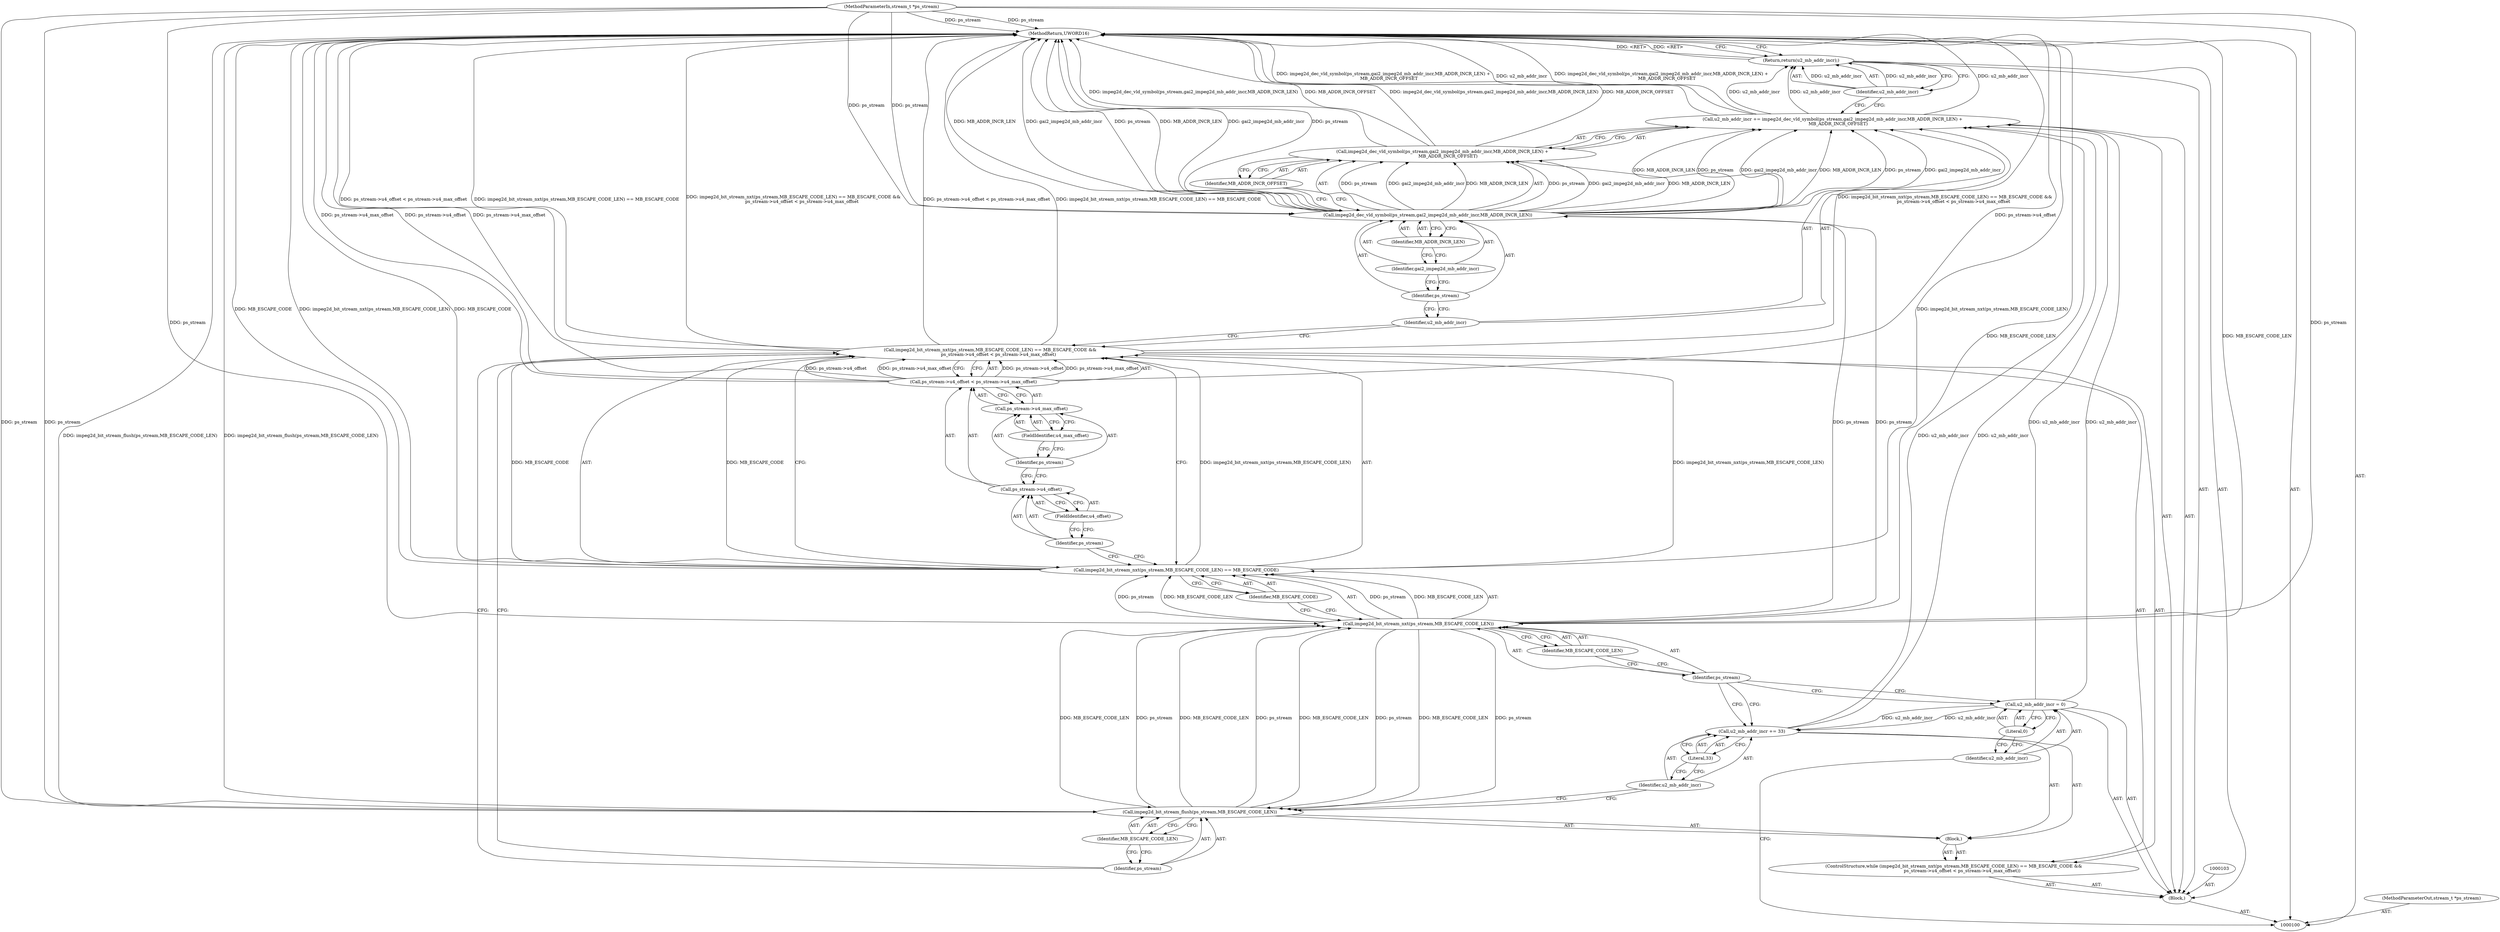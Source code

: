 digraph "0_Android_ffab15eb80630dc799eb410855c93525b75233c3_10" {
"1000138" [label="(MethodReturn,UWORD16)"];
"1000101" [label="(MethodParameterIn,stream_t *ps_stream)"];
"1000196" [label="(MethodParameterOut,stream_t *ps_stream)"];
"1000130" [label="(Call,impeg2d_dec_vld_symbol(ps_stream,gai2_impeg2d_mb_addr_incr,MB_ADDR_INCR_LEN) +\n        MB_ADDR_INCR_OFFSET)"];
"1000131" [label="(Call,impeg2d_dec_vld_symbol(ps_stream,gai2_impeg2d_mb_addr_incr,MB_ADDR_INCR_LEN))"];
"1000128" [label="(Call,u2_mb_addr_incr += impeg2d_dec_vld_symbol(ps_stream,gai2_impeg2d_mb_addr_incr,MB_ADDR_INCR_LEN) +\n        MB_ADDR_INCR_OFFSET)"];
"1000129" [label="(Identifier,u2_mb_addr_incr)"];
"1000132" [label="(Identifier,ps_stream)"];
"1000133" [label="(Identifier,gai2_impeg2d_mb_addr_incr)"];
"1000134" [label="(Identifier,MB_ADDR_INCR_LEN)"];
"1000135" [label="(Identifier,MB_ADDR_INCR_OFFSET)"];
"1000136" [label="(Return,return(u2_mb_addr_incr);)"];
"1000137" [label="(Identifier,u2_mb_addr_incr)"];
"1000102" [label="(Block,)"];
"1000104" [label="(Call,u2_mb_addr_incr = 0)"];
"1000105" [label="(Identifier,u2_mb_addr_incr)"];
"1000106" [label="(Literal,0)"];
"1000108" [label="(Call,impeg2d_bit_stream_nxt(ps_stream,MB_ESCAPE_CODE_LEN) == MB_ESCAPE_CODE &&\n            ps_stream->u4_offset < ps_stream->u4_max_offset)"];
"1000109" [label="(Call,impeg2d_bit_stream_nxt(ps_stream,MB_ESCAPE_CODE_LEN) == MB_ESCAPE_CODE)"];
"1000110" [label="(Call,impeg2d_bit_stream_nxt(ps_stream,MB_ESCAPE_CODE_LEN))"];
"1000111" [label="(Identifier,ps_stream)"];
"1000107" [label="(ControlStructure,while (impeg2d_bit_stream_nxt(ps_stream,MB_ESCAPE_CODE_LEN) == MB_ESCAPE_CODE &&\n            ps_stream->u4_offset < ps_stream->u4_max_offset))"];
"1000112" [label="(Identifier,MB_ESCAPE_CODE_LEN)"];
"1000113" [label="(Identifier,MB_ESCAPE_CODE)"];
"1000114" [label="(Call,ps_stream->u4_offset < ps_stream->u4_max_offset)"];
"1000115" [label="(Call,ps_stream->u4_offset)"];
"1000116" [label="(Identifier,ps_stream)"];
"1000117" [label="(FieldIdentifier,u4_offset)"];
"1000118" [label="(Call,ps_stream->u4_max_offset)"];
"1000119" [label="(Identifier,ps_stream)"];
"1000120" [label="(FieldIdentifier,u4_max_offset)"];
"1000121" [label="(Block,)"];
"1000123" [label="(Identifier,ps_stream)"];
"1000124" [label="(Identifier,MB_ESCAPE_CODE_LEN)"];
"1000122" [label="(Call,impeg2d_bit_stream_flush(ps_stream,MB_ESCAPE_CODE_LEN))"];
"1000127" [label="(Literal,33)"];
"1000125" [label="(Call,u2_mb_addr_incr += 33)"];
"1000126" [label="(Identifier,u2_mb_addr_incr)"];
"1000138" -> "1000100"  [label="AST: "];
"1000138" -> "1000136"  [label="CFG: "];
"1000136" -> "1000138"  [label="DDG: <RET>"];
"1000128" -> "1000138"  [label="DDG: impeg2d_dec_vld_symbol(ps_stream,gai2_impeg2d_mb_addr_incr,MB_ADDR_INCR_LEN) +\n        MB_ADDR_INCR_OFFSET"];
"1000128" -> "1000138"  [label="DDG: u2_mb_addr_incr"];
"1000108" -> "1000138"  [label="DDG: impeg2d_bit_stream_nxt(ps_stream,MB_ESCAPE_CODE_LEN) == MB_ESCAPE_CODE &&\n            ps_stream->u4_offset < ps_stream->u4_max_offset"];
"1000108" -> "1000138"  [label="DDG: ps_stream->u4_offset < ps_stream->u4_max_offset"];
"1000108" -> "1000138"  [label="DDG: impeg2d_bit_stream_nxt(ps_stream,MB_ESCAPE_CODE_LEN) == MB_ESCAPE_CODE"];
"1000131" -> "1000138"  [label="DDG: ps_stream"];
"1000131" -> "1000138"  [label="DDG: MB_ADDR_INCR_LEN"];
"1000131" -> "1000138"  [label="DDG: gai2_impeg2d_mb_addr_incr"];
"1000114" -> "1000138"  [label="DDG: ps_stream->u4_offset"];
"1000114" -> "1000138"  [label="DDG: ps_stream->u4_max_offset"];
"1000122" -> "1000138"  [label="DDG: impeg2d_bit_stream_flush(ps_stream,MB_ESCAPE_CODE_LEN)"];
"1000130" -> "1000138"  [label="DDG: impeg2d_dec_vld_symbol(ps_stream,gai2_impeg2d_mb_addr_incr,MB_ADDR_INCR_LEN)"];
"1000130" -> "1000138"  [label="DDG: MB_ADDR_INCR_OFFSET"];
"1000110" -> "1000138"  [label="DDG: MB_ESCAPE_CODE_LEN"];
"1000109" -> "1000138"  [label="DDG: MB_ESCAPE_CODE"];
"1000109" -> "1000138"  [label="DDG: impeg2d_bit_stream_nxt(ps_stream,MB_ESCAPE_CODE_LEN)"];
"1000101" -> "1000138"  [label="DDG: ps_stream"];
"1000101" -> "1000100"  [label="AST: "];
"1000101" -> "1000138"  [label="DDG: ps_stream"];
"1000101" -> "1000110"  [label="DDG: ps_stream"];
"1000101" -> "1000122"  [label="DDG: ps_stream"];
"1000101" -> "1000131"  [label="DDG: ps_stream"];
"1000196" -> "1000100"  [label="AST: "];
"1000130" -> "1000128"  [label="AST: "];
"1000130" -> "1000135"  [label="CFG: "];
"1000131" -> "1000130"  [label="AST: "];
"1000135" -> "1000130"  [label="AST: "];
"1000128" -> "1000130"  [label="CFG: "];
"1000130" -> "1000138"  [label="DDG: impeg2d_dec_vld_symbol(ps_stream,gai2_impeg2d_mb_addr_incr,MB_ADDR_INCR_LEN)"];
"1000130" -> "1000138"  [label="DDG: MB_ADDR_INCR_OFFSET"];
"1000131" -> "1000130"  [label="DDG: ps_stream"];
"1000131" -> "1000130"  [label="DDG: gai2_impeg2d_mb_addr_incr"];
"1000131" -> "1000130"  [label="DDG: MB_ADDR_INCR_LEN"];
"1000131" -> "1000130"  [label="AST: "];
"1000131" -> "1000134"  [label="CFG: "];
"1000132" -> "1000131"  [label="AST: "];
"1000133" -> "1000131"  [label="AST: "];
"1000134" -> "1000131"  [label="AST: "];
"1000135" -> "1000131"  [label="CFG: "];
"1000131" -> "1000138"  [label="DDG: ps_stream"];
"1000131" -> "1000138"  [label="DDG: MB_ADDR_INCR_LEN"];
"1000131" -> "1000138"  [label="DDG: gai2_impeg2d_mb_addr_incr"];
"1000131" -> "1000128"  [label="DDG: ps_stream"];
"1000131" -> "1000128"  [label="DDG: gai2_impeg2d_mb_addr_incr"];
"1000131" -> "1000128"  [label="DDG: MB_ADDR_INCR_LEN"];
"1000131" -> "1000130"  [label="DDG: ps_stream"];
"1000131" -> "1000130"  [label="DDG: gai2_impeg2d_mb_addr_incr"];
"1000131" -> "1000130"  [label="DDG: MB_ADDR_INCR_LEN"];
"1000110" -> "1000131"  [label="DDG: ps_stream"];
"1000101" -> "1000131"  [label="DDG: ps_stream"];
"1000128" -> "1000102"  [label="AST: "];
"1000128" -> "1000130"  [label="CFG: "];
"1000129" -> "1000128"  [label="AST: "];
"1000130" -> "1000128"  [label="AST: "];
"1000137" -> "1000128"  [label="CFG: "];
"1000128" -> "1000138"  [label="DDG: impeg2d_dec_vld_symbol(ps_stream,gai2_impeg2d_mb_addr_incr,MB_ADDR_INCR_LEN) +\n        MB_ADDR_INCR_OFFSET"];
"1000128" -> "1000138"  [label="DDG: u2_mb_addr_incr"];
"1000131" -> "1000128"  [label="DDG: ps_stream"];
"1000131" -> "1000128"  [label="DDG: gai2_impeg2d_mb_addr_incr"];
"1000131" -> "1000128"  [label="DDG: MB_ADDR_INCR_LEN"];
"1000125" -> "1000128"  [label="DDG: u2_mb_addr_incr"];
"1000104" -> "1000128"  [label="DDG: u2_mb_addr_incr"];
"1000128" -> "1000136"  [label="DDG: u2_mb_addr_incr"];
"1000129" -> "1000128"  [label="AST: "];
"1000129" -> "1000108"  [label="CFG: "];
"1000132" -> "1000129"  [label="CFG: "];
"1000132" -> "1000131"  [label="AST: "];
"1000132" -> "1000129"  [label="CFG: "];
"1000133" -> "1000132"  [label="CFG: "];
"1000133" -> "1000131"  [label="AST: "];
"1000133" -> "1000132"  [label="CFG: "];
"1000134" -> "1000133"  [label="CFG: "];
"1000134" -> "1000131"  [label="AST: "];
"1000134" -> "1000133"  [label="CFG: "];
"1000131" -> "1000134"  [label="CFG: "];
"1000135" -> "1000130"  [label="AST: "];
"1000135" -> "1000131"  [label="CFG: "];
"1000130" -> "1000135"  [label="CFG: "];
"1000136" -> "1000102"  [label="AST: "];
"1000136" -> "1000137"  [label="CFG: "];
"1000137" -> "1000136"  [label="AST: "];
"1000138" -> "1000136"  [label="CFG: "];
"1000136" -> "1000138"  [label="DDG: <RET>"];
"1000137" -> "1000136"  [label="DDG: u2_mb_addr_incr"];
"1000128" -> "1000136"  [label="DDG: u2_mb_addr_incr"];
"1000137" -> "1000136"  [label="AST: "];
"1000137" -> "1000128"  [label="CFG: "];
"1000136" -> "1000137"  [label="CFG: "];
"1000137" -> "1000136"  [label="DDG: u2_mb_addr_incr"];
"1000102" -> "1000100"  [label="AST: "];
"1000103" -> "1000102"  [label="AST: "];
"1000104" -> "1000102"  [label="AST: "];
"1000107" -> "1000102"  [label="AST: "];
"1000128" -> "1000102"  [label="AST: "];
"1000136" -> "1000102"  [label="AST: "];
"1000104" -> "1000102"  [label="AST: "];
"1000104" -> "1000106"  [label="CFG: "];
"1000105" -> "1000104"  [label="AST: "];
"1000106" -> "1000104"  [label="AST: "];
"1000111" -> "1000104"  [label="CFG: "];
"1000104" -> "1000125"  [label="DDG: u2_mb_addr_incr"];
"1000104" -> "1000128"  [label="DDG: u2_mb_addr_incr"];
"1000105" -> "1000104"  [label="AST: "];
"1000105" -> "1000100"  [label="CFG: "];
"1000106" -> "1000105"  [label="CFG: "];
"1000106" -> "1000104"  [label="AST: "];
"1000106" -> "1000105"  [label="CFG: "];
"1000104" -> "1000106"  [label="CFG: "];
"1000108" -> "1000107"  [label="AST: "];
"1000108" -> "1000109"  [label="CFG: "];
"1000108" -> "1000114"  [label="CFG: "];
"1000109" -> "1000108"  [label="AST: "];
"1000114" -> "1000108"  [label="AST: "];
"1000123" -> "1000108"  [label="CFG: "];
"1000129" -> "1000108"  [label="CFG: "];
"1000108" -> "1000138"  [label="DDG: impeg2d_bit_stream_nxt(ps_stream,MB_ESCAPE_CODE_LEN) == MB_ESCAPE_CODE &&\n            ps_stream->u4_offset < ps_stream->u4_max_offset"];
"1000108" -> "1000138"  [label="DDG: ps_stream->u4_offset < ps_stream->u4_max_offset"];
"1000108" -> "1000138"  [label="DDG: impeg2d_bit_stream_nxt(ps_stream,MB_ESCAPE_CODE_LEN) == MB_ESCAPE_CODE"];
"1000109" -> "1000108"  [label="DDG: impeg2d_bit_stream_nxt(ps_stream,MB_ESCAPE_CODE_LEN)"];
"1000109" -> "1000108"  [label="DDG: MB_ESCAPE_CODE"];
"1000114" -> "1000108"  [label="DDG: ps_stream->u4_offset"];
"1000114" -> "1000108"  [label="DDG: ps_stream->u4_max_offset"];
"1000109" -> "1000108"  [label="AST: "];
"1000109" -> "1000113"  [label="CFG: "];
"1000110" -> "1000109"  [label="AST: "];
"1000113" -> "1000109"  [label="AST: "];
"1000116" -> "1000109"  [label="CFG: "];
"1000108" -> "1000109"  [label="CFG: "];
"1000109" -> "1000138"  [label="DDG: MB_ESCAPE_CODE"];
"1000109" -> "1000138"  [label="DDG: impeg2d_bit_stream_nxt(ps_stream,MB_ESCAPE_CODE_LEN)"];
"1000109" -> "1000108"  [label="DDG: impeg2d_bit_stream_nxt(ps_stream,MB_ESCAPE_CODE_LEN)"];
"1000109" -> "1000108"  [label="DDG: MB_ESCAPE_CODE"];
"1000110" -> "1000109"  [label="DDG: ps_stream"];
"1000110" -> "1000109"  [label="DDG: MB_ESCAPE_CODE_LEN"];
"1000110" -> "1000109"  [label="AST: "];
"1000110" -> "1000112"  [label="CFG: "];
"1000111" -> "1000110"  [label="AST: "];
"1000112" -> "1000110"  [label="AST: "];
"1000113" -> "1000110"  [label="CFG: "];
"1000110" -> "1000138"  [label="DDG: MB_ESCAPE_CODE_LEN"];
"1000110" -> "1000109"  [label="DDG: ps_stream"];
"1000110" -> "1000109"  [label="DDG: MB_ESCAPE_CODE_LEN"];
"1000122" -> "1000110"  [label="DDG: ps_stream"];
"1000122" -> "1000110"  [label="DDG: MB_ESCAPE_CODE_LEN"];
"1000101" -> "1000110"  [label="DDG: ps_stream"];
"1000110" -> "1000122"  [label="DDG: ps_stream"];
"1000110" -> "1000122"  [label="DDG: MB_ESCAPE_CODE_LEN"];
"1000110" -> "1000131"  [label="DDG: ps_stream"];
"1000111" -> "1000110"  [label="AST: "];
"1000111" -> "1000125"  [label="CFG: "];
"1000111" -> "1000104"  [label="CFG: "];
"1000112" -> "1000111"  [label="CFG: "];
"1000107" -> "1000102"  [label="AST: "];
"1000108" -> "1000107"  [label="AST: "];
"1000121" -> "1000107"  [label="AST: "];
"1000112" -> "1000110"  [label="AST: "];
"1000112" -> "1000111"  [label="CFG: "];
"1000110" -> "1000112"  [label="CFG: "];
"1000113" -> "1000109"  [label="AST: "];
"1000113" -> "1000110"  [label="CFG: "];
"1000109" -> "1000113"  [label="CFG: "];
"1000114" -> "1000108"  [label="AST: "];
"1000114" -> "1000118"  [label="CFG: "];
"1000115" -> "1000114"  [label="AST: "];
"1000118" -> "1000114"  [label="AST: "];
"1000108" -> "1000114"  [label="CFG: "];
"1000114" -> "1000138"  [label="DDG: ps_stream->u4_offset"];
"1000114" -> "1000138"  [label="DDG: ps_stream->u4_max_offset"];
"1000114" -> "1000108"  [label="DDG: ps_stream->u4_offset"];
"1000114" -> "1000108"  [label="DDG: ps_stream->u4_max_offset"];
"1000115" -> "1000114"  [label="AST: "];
"1000115" -> "1000117"  [label="CFG: "];
"1000116" -> "1000115"  [label="AST: "];
"1000117" -> "1000115"  [label="AST: "];
"1000119" -> "1000115"  [label="CFG: "];
"1000116" -> "1000115"  [label="AST: "];
"1000116" -> "1000109"  [label="CFG: "];
"1000117" -> "1000116"  [label="CFG: "];
"1000117" -> "1000115"  [label="AST: "];
"1000117" -> "1000116"  [label="CFG: "];
"1000115" -> "1000117"  [label="CFG: "];
"1000118" -> "1000114"  [label="AST: "];
"1000118" -> "1000120"  [label="CFG: "];
"1000119" -> "1000118"  [label="AST: "];
"1000120" -> "1000118"  [label="AST: "];
"1000114" -> "1000118"  [label="CFG: "];
"1000119" -> "1000118"  [label="AST: "];
"1000119" -> "1000115"  [label="CFG: "];
"1000120" -> "1000119"  [label="CFG: "];
"1000120" -> "1000118"  [label="AST: "];
"1000120" -> "1000119"  [label="CFG: "];
"1000118" -> "1000120"  [label="CFG: "];
"1000121" -> "1000107"  [label="AST: "];
"1000122" -> "1000121"  [label="AST: "];
"1000125" -> "1000121"  [label="AST: "];
"1000123" -> "1000122"  [label="AST: "];
"1000123" -> "1000108"  [label="CFG: "];
"1000124" -> "1000123"  [label="CFG: "];
"1000124" -> "1000122"  [label="AST: "];
"1000124" -> "1000123"  [label="CFG: "];
"1000122" -> "1000124"  [label="CFG: "];
"1000122" -> "1000121"  [label="AST: "];
"1000122" -> "1000124"  [label="CFG: "];
"1000123" -> "1000122"  [label="AST: "];
"1000124" -> "1000122"  [label="AST: "];
"1000126" -> "1000122"  [label="CFG: "];
"1000122" -> "1000138"  [label="DDG: impeg2d_bit_stream_flush(ps_stream,MB_ESCAPE_CODE_LEN)"];
"1000122" -> "1000110"  [label="DDG: ps_stream"];
"1000122" -> "1000110"  [label="DDG: MB_ESCAPE_CODE_LEN"];
"1000110" -> "1000122"  [label="DDG: ps_stream"];
"1000110" -> "1000122"  [label="DDG: MB_ESCAPE_CODE_LEN"];
"1000101" -> "1000122"  [label="DDG: ps_stream"];
"1000127" -> "1000125"  [label="AST: "];
"1000127" -> "1000126"  [label="CFG: "];
"1000125" -> "1000127"  [label="CFG: "];
"1000125" -> "1000121"  [label="AST: "];
"1000125" -> "1000127"  [label="CFG: "];
"1000126" -> "1000125"  [label="AST: "];
"1000127" -> "1000125"  [label="AST: "];
"1000111" -> "1000125"  [label="CFG: "];
"1000104" -> "1000125"  [label="DDG: u2_mb_addr_incr"];
"1000125" -> "1000128"  [label="DDG: u2_mb_addr_incr"];
"1000126" -> "1000125"  [label="AST: "];
"1000126" -> "1000122"  [label="CFG: "];
"1000127" -> "1000126"  [label="CFG: "];
}
